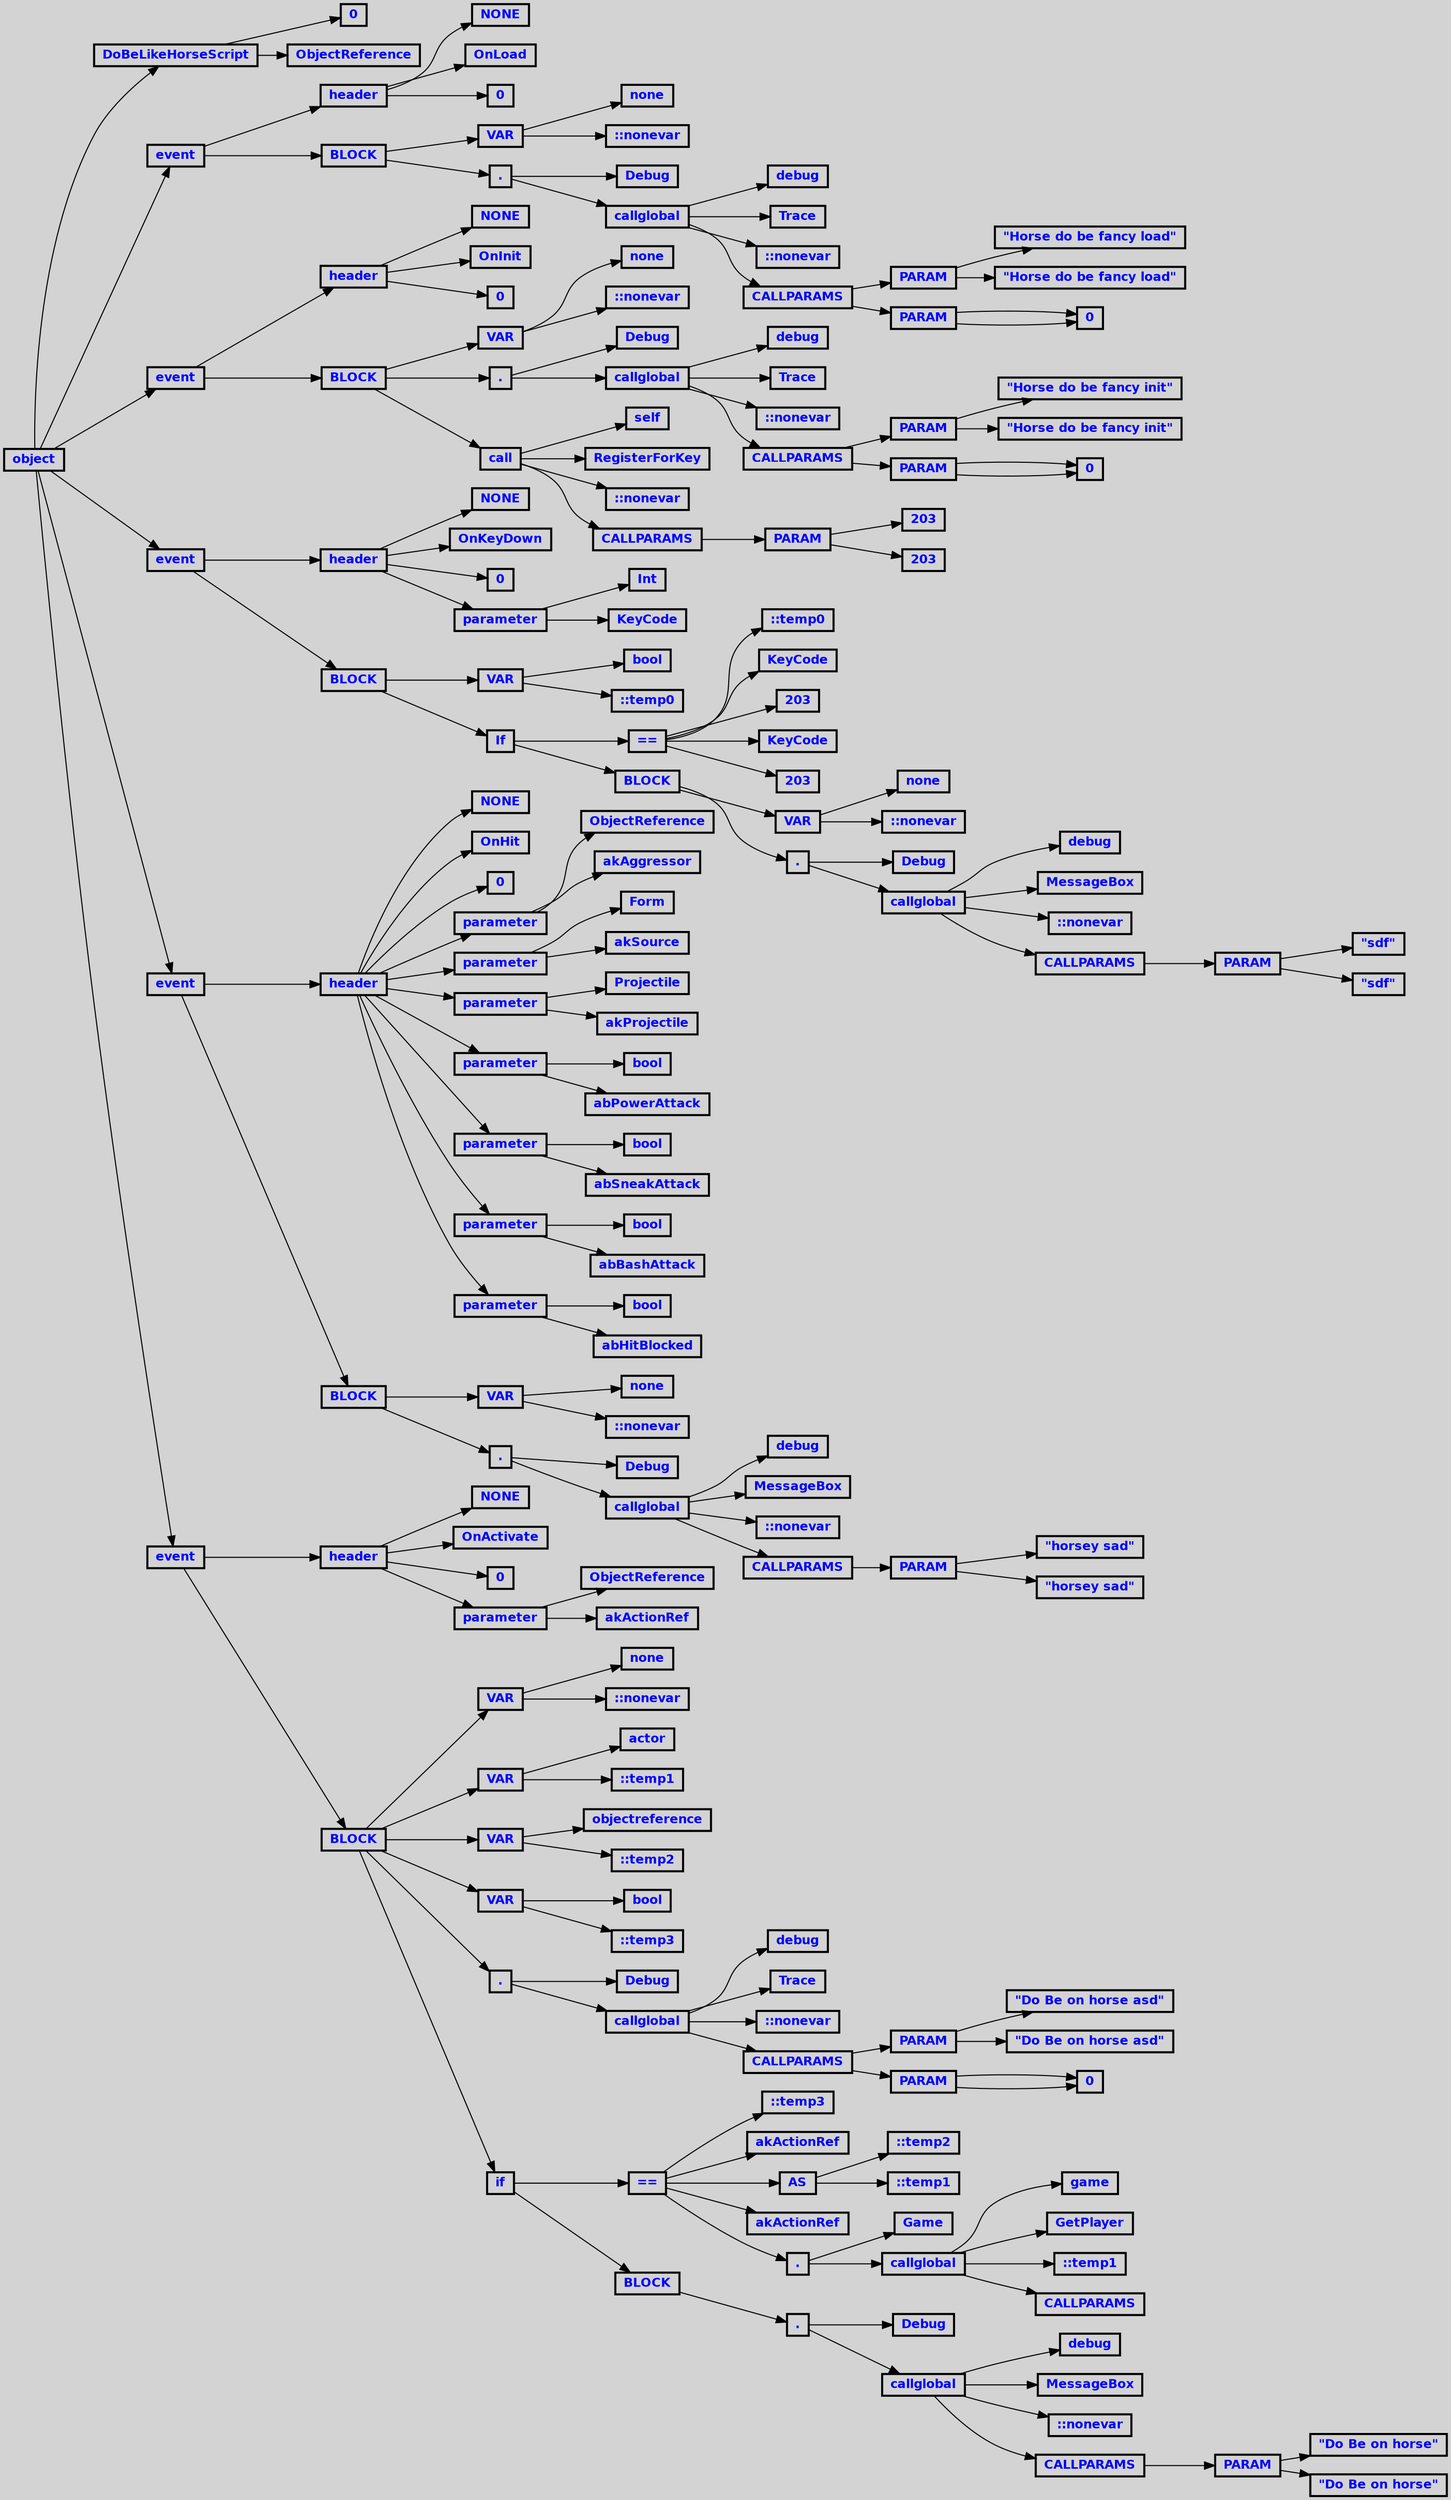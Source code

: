 digraph {
 ordering=out;
 ranksep=.4
 rankdir=LR
 bgcolor="lightgrey";
 node [shape=box, fixedsize=false, fontsize=12, fontname="Helvetica-bold", fontcolor="blue"
       width=.25, height=.25, color="black", style="bold"]
 n0 [label="object"];
 n1 [label="DoBeLikeHorseScript"];
 n1 [label="DoBeLikeHorseScript"];
 n2 [label="0"];
 n3 [label="ObjectReference"];
 n4 [label="event"];
 n4 [label="event"];
 n5 [label="header"];
 n5 [label="header"];
 n6 [label="NONE"];
 n7 [label="OnLoad"];
 n8 [label="0"];
 n9 [label="BLOCK"];
 n9 [label="BLOCK"];
 n10 [label="VAR"];
 n10 [label="VAR"];
 n11 [label="none"];
 n12 [label="::nonevar"];
 n13 [label="."];
 n13 [label="."];
 n14 [label="Debug"];
 n15 [label="callglobal"];
 n15 [label="callglobal"];
 n16 [label="debug"];
 n17 [label="Trace"];
 n18 [label="::nonevar"];
 n19 [label="CALLPARAMS"];
 n19 [label="CALLPARAMS"];
 n20 [label="PARAM"];
 n20 [label="PARAM"];
 n21 [label="\"Horse do be fancy load\""];
 n22 [label="\"Horse do be fancy load\""];
 n23 [label="PARAM"];
 n23 [label="PARAM"];
 n24 [label="0"];
 n24 [label="0"];
 n25 [label="event"];
 n25 [label="event"];
 n26 [label="header"];
 n26 [label="header"];
 n27 [label="NONE"];
 n28 [label="OnInit"];
 n29 [label="0"];
 n30 [label="BLOCK"];
 n30 [label="BLOCK"];
 n31 [label="VAR"];
 n31 [label="VAR"];
 n32 [label="none"];
 n33 [label="::nonevar"];
 n34 [label="."];
 n34 [label="."];
 n35 [label="Debug"];
 n36 [label="callglobal"];
 n36 [label="callglobal"];
 n37 [label="debug"];
 n38 [label="Trace"];
 n39 [label="::nonevar"];
 n40 [label="CALLPARAMS"];
 n40 [label="CALLPARAMS"];
 n41 [label="PARAM"];
 n41 [label="PARAM"];
 n42 [label="\"Horse do be fancy init\""];
 n43 [label="\"Horse do be fancy init\""];
 n44 [label="PARAM"];
 n44 [label="PARAM"];
 n45 [label="0"];
 n45 [label="0"];
 n46 [label="call"];
 n46 [label="call"];
 n47 [label="self"];
 n48 [label="RegisterForKey"];
 n49 [label="::nonevar"];
 n50 [label="CALLPARAMS"];
 n50 [label="CALLPARAMS"];
 n51 [label="PARAM"];
 n51 [label="PARAM"];
 n52 [label="203"];
 n53 [label="203"];
 n54 [label="event"];
 n54 [label="event"];
 n55 [label="header"];
 n55 [label="header"];
 n56 [label="NONE"];
 n57 [label="OnKeyDown"];
 n58 [label="0"];
 n59 [label="parameter"];
 n59 [label="parameter"];
 n60 [label="Int"];
 n61 [label="KeyCode"];
 n62 [label="BLOCK"];
 n62 [label="BLOCK"];
 n63 [label="VAR"];
 n63 [label="VAR"];
 n64 [label="bool"];
 n65 [label="::temp0"];
 n66 [label="If"];
 n66 [label="If"];
 n67 [label="=="];
 n67 [label="=="];
 n68 [label="::temp0"];
 n69 [label="KeyCode"];
 n70 [label="203"];
 n71 [label="KeyCode"];
 n72 [label="203"];
 n73 [label="BLOCK"];
 n73 [label="BLOCK"];
 n74 [label="VAR"];
 n74 [label="VAR"];
 n75 [label="none"];
 n76 [label="::nonevar"];
 n77 [label="."];
 n77 [label="."];
 n78 [label="Debug"];
 n79 [label="callglobal"];
 n79 [label="callglobal"];
 n80 [label="debug"];
 n81 [label="MessageBox"];
 n82 [label="::nonevar"];
 n83 [label="CALLPARAMS"];
 n83 [label="CALLPARAMS"];
 n84 [label="PARAM"];
 n84 [label="PARAM"];
 n85 [label="\"sdf\""];
 n86 [label="\"sdf\""];
 n87 [label="event"];
 n87 [label="event"];
 n88 [label="header"];
 n88 [label="header"];
 n89 [label="NONE"];
 n90 [label="OnHit"];
 n91 [label="0"];
 n92 [label="parameter"];
 n92 [label="parameter"];
 n93 [label="ObjectReference"];
 n94 [label="akAggressor"];
 n95 [label="parameter"];
 n95 [label="parameter"];
 n96 [label="Form"];
 n97 [label="akSource"];
 n98 [label="parameter"];
 n98 [label="parameter"];
 n99 [label="Projectile"];
 n100 [label="akProjectile"];
 n101 [label="parameter"];
 n101 [label="parameter"];
 n102 [label="bool"];
 n103 [label="abPowerAttack"];
 n104 [label="parameter"];
 n104 [label="parameter"];
 n105 [label="bool"];
 n106 [label="abSneakAttack"];
 n107 [label="parameter"];
 n107 [label="parameter"];
 n108 [label="bool"];
 n109 [label="abBashAttack"];
 n110 [label="parameter"];
 n110 [label="parameter"];
 n111 [label="bool"];
 n112 [label="abHitBlocked"];
 n113 [label="BLOCK"];
 n113 [label="BLOCK"];
 n114 [label="VAR"];
 n114 [label="VAR"];
 n115 [label="none"];
 n116 [label="::nonevar"];
 n117 [label="."];
 n117 [label="."];
 n118 [label="Debug"];
 n119 [label="callglobal"];
 n119 [label="callglobal"];
 n120 [label="debug"];
 n121 [label="MessageBox"];
 n122 [label="::nonevar"];
 n123 [label="CALLPARAMS"];
 n123 [label="CALLPARAMS"];
 n124 [label="PARAM"];
 n124 [label="PARAM"];
 n125 [label="\"horsey sad\""];
 n126 [label="\"horsey sad\""];
 n127 [label="event"];
 n127 [label="event"];
 n128 [label="header"];
 n128 [label="header"];
 n129 [label="NONE"];
 n130 [label="OnActivate"];
 n131 [label="0"];
 n132 [label="parameter"];
 n132 [label="parameter"];
 n133 [label="ObjectReference"];
 n134 [label="akActionRef"];
 n135 [label="BLOCK"];
 n135 [label="BLOCK"];
 n136 [label="VAR"];
 n136 [label="VAR"];
 n137 [label="none"];
 n138 [label="::nonevar"];
 n139 [label="VAR"];
 n139 [label="VAR"];
 n140 [label="actor"];
 n141 [label="::temp1"];
 n142 [label="VAR"];
 n142 [label="VAR"];
 n143 [label="objectreference"];
 n144 [label="::temp2"];
 n145 [label="VAR"];
 n145 [label="VAR"];
 n146 [label="bool"];
 n147 [label="::temp3"];
 n148 [label="."];
 n148 [label="."];
 n149 [label="Debug"];
 n150 [label="callglobal"];
 n150 [label="callglobal"];
 n151 [label="debug"];
 n152 [label="Trace"];
 n153 [label="::nonevar"];
 n154 [label="CALLPARAMS"];
 n154 [label="CALLPARAMS"];
 n155 [label="PARAM"];
 n155 [label="PARAM"];
 n156 [label="\"Do Be on horse asd\""];
 n157 [label="\"Do Be on horse asd\""];
 n158 [label="PARAM"];
 n158 [label="PARAM"];
 n159 [label="0"];
 n159 [label="0"];
 n160 [label="if"];
 n160 [label="if"];
 n161 [label="=="];
 n161 [label="=="];
 n162 [label="::temp3"];
 n163 [label="akActionRef"];
 n164 [label="AS"];
 n164 [label="AS"];
 n165 [label="::temp2"];
 n166 [label="::temp1"];
 n167 [label="akActionRef"];
 n168 [label="."];
 n168 [label="."];
 n169 [label="Game"];
 n170 [label="callglobal"];
 n170 [label="callglobal"];
 n171 [label="game"];
 n172 [label="GetPlayer"];
 n173 [label="::temp1"];
 n174 [label="CALLPARAMS"];
 n175 [label="BLOCK"];
 n175 [label="BLOCK"];
 n176 [label="."];
 n176 [label="."];
 n177 [label="Debug"];
 n178 [label="callglobal"];
 n178 [label="callglobal"];
 n179 [label="debug"];
 n180 [label="MessageBox"];
 n181 [label="::nonevar"];
 n182 [label="CALLPARAMS"];
 n182 [label="CALLPARAMS"];
 n183 [label="PARAM"];
 n183 [label="PARAM"];
 n184 [label="\"Do Be on horse\""];
 n185 [label="\"Do Be on horse\""];

 n0 -> n1 // "object" -> "DoBeLikeHorseScript"
 n1 -> n2 // "DoBeLikeHorseScript" -> "0"
 n1 -> n3 // "DoBeLikeHorseScript" -> "ObjectReference"
 n0 -> n4 // "object" -> "event"
 n4 -> n5 // "event" -> "header"
 n5 -> n6 // "header" -> "NONE"
 n5 -> n7 // "header" -> "OnLoad"
 n5 -> n8 // "header" -> "0"
 n4 -> n9 // "event" -> "BLOCK"
 n9 -> n10 // "BLOCK" -> "VAR"
 n10 -> n11 // "VAR" -> "none"
 n10 -> n12 // "VAR" -> "::nonevar"
 n9 -> n13 // "BLOCK" -> "."
 n13 -> n14 // "." -> "Debug"
 n13 -> n15 // "." -> "callglobal"
 n15 -> n16 // "callglobal" -> "debug"
 n15 -> n17 // "callglobal" -> "Trace"
 n15 -> n18 // "callglobal" -> "::nonevar"
 n15 -> n19 // "callglobal" -> "CALLPARAMS"
 n19 -> n20 // "CALLPARAMS" -> "PARAM"
 n20 -> n21 // "PARAM" -> ""Horse do be fancy load""
 n20 -> n22 // "PARAM" -> ""Horse do be fancy load""
 n19 -> n23 // "CALLPARAMS" -> "PARAM"
 n23 -> n24 // "PARAM" -> "0"
 n23 -> n24 // "PARAM" -> "0"
 n0 -> n25 // "object" -> "event"
 n25 -> n26 // "event" -> "header"
 n26 -> n27 // "header" -> "NONE"
 n26 -> n28 // "header" -> "OnInit"
 n26 -> n29 // "header" -> "0"
 n25 -> n30 // "event" -> "BLOCK"
 n30 -> n31 // "BLOCK" -> "VAR"
 n31 -> n32 // "VAR" -> "none"
 n31 -> n33 // "VAR" -> "::nonevar"
 n30 -> n34 // "BLOCK" -> "."
 n34 -> n35 // "." -> "Debug"
 n34 -> n36 // "." -> "callglobal"
 n36 -> n37 // "callglobal" -> "debug"
 n36 -> n38 // "callglobal" -> "Trace"
 n36 -> n39 // "callglobal" -> "::nonevar"
 n36 -> n40 // "callglobal" -> "CALLPARAMS"
 n40 -> n41 // "CALLPARAMS" -> "PARAM"
 n41 -> n42 // "PARAM" -> ""Horse do be fancy init""
 n41 -> n43 // "PARAM" -> ""Horse do be fancy init""
 n40 -> n44 // "CALLPARAMS" -> "PARAM"
 n44 -> n45 // "PARAM" -> "0"
 n44 -> n45 // "PARAM" -> "0"
 n30 -> n46 // "BLOCK" -> "call"
 n46 -> n47 // "call" -> "self"
 n46 -> n48 // "call" -> "RegisterForKey"
 n46 -> n49 // "call" -> "::nonevar"
 n46 -> n50 // "call" -> "CALLPARAMS"
 n50 -> n51 // "CALLPARAMS" -> "PARAM"
 n51 -> n52 // "PARAM" -> "203"
 n51 -> n53 // "PARAM" -> "203"
 n0 -> n54 // "object" -> "event"
 n54 -> n55 // "event" -> "header"
 n55 -> n56 // "header" -> "NONE"
 n55 -> n57 // "header" -> "OnKeyDown"
 n55 -> n58 // "header" -> "0"
 n55 -> n59 // "header" -> "parameter"
 n59 -> n60 // "parameter" -> "Int"
 n59 -> n61 // "parameter" -> "KeyCode"
 n54 -> n62 // "event" -> "BLOCK"
 n62 -> n63 // "BLOCK" -> "VAR"
 n63 -> n64 // "VAR" -> "bool"
 n63 -> n65 // "VAR" -> "::temp0"
 n62 -> n66 // "BLOCK" -> "If"
 n66 -> n67 // "If" -> "=="
 n67 -> n68 // "==" -> "::temp0"
 n67 -> n69 // "==" -> "KeyCode"
 n67 -> n70 // "==" -> "203"
 n67 -> n71 // "==" -> "KeyCode"
 n67 -> n72 // "==" -> "203"
 n66 -> n73 // "If" -> "BLOCK"
 n73 -> n74 // "BLOCK" -> "VAR"
 n74 -> n75 // "VAR" -> "none"
 n74 -> n76 // "VAR" -> "::nonevar"
 n73 -> n77 // "BLOCK" -> "."
 n77 -> n78 // "." -> "Debug"
 n77 -> n79 // "." -> "callglobal"
 n79 -> n80 // "callglobal" -> "debug"
 n79 -> n81 // "callglobal" -> "MessageBox"
 n79 -> n82 // "callglobal" -> "::nonevar"
 n79 -> n83 // "callglobal" -> "CALLPARAMS"
 n83 -> n84 // "CALLPARAMS" -> "PARAM"
 n84 -> n85 // "PARAM" -> ""sdf""
 n84 -> n86 // "PARAM" -> ""sdf""
 n0 -> n87 // "object" -> "event"
 n87 -> n88 // "event" -> "header"
 n88 -> n89 // "header" -> "NONE"
 n88 -> n90 // "header" -> "OnHit"
 n88 -> n91 // "header" -> "0"
 n88 -> n92 // "header" -> "parameter"
 n92 -> n93 // "parameter" -> "ObjectReference"
 n92 -> n94 // "parameter" -> "akAggressor"
 n88 -> n95 // "header" -> "parameter"
 n95 -> n96 // "parameter" -> "Form"
 n95 -> n97 // "parameter" -> "akSource"
 n88 -> n98 // "header" -> "parameter"
 n98 -> n99 // "parameter" -> "Projectile"
 n98 -> n100 // "parameter" -> "akProjectile"
 n88 -> n101 // "header" -> "parameter"
 n101 -> n102 // "parameter" -> "bool"
 n101 -> n103 // "parameter" -> "abPowerAttack"
 n88 -> n104 // "header" -> "parameter"
 n104 -> n105 // "parameter" -> "bool"
 n104 -> n106 // "parameter" -> "abSneakAttack"
 n88 -> n107 // "header" -> "parameter"
 n107 -> n108 // "parameter" -> "bool"
 n107 -> n109 // "parameter" -> "abBashAttack"
 n88 -> n110 // "header" -> "parameter"
 n110 -> n111 // "parameter" -> "bool"
 n110 -> n112 // "parameter" -> "abHitBlocked"
 n87 -> n113 // "event" -> "BLOCK"
 n113 -> n114 // "BLOCK" -> "VAR"
 n114 -> n115 // "VAR" -> "none"
 n114 -> n116 // "VAR" -> "::nonevar"
 n113 -> n117 // "BLOCK" -> "."
 n117 -> n118 // "." -> "Debug"
 n117 -> n119 // "." -> "callglobal"
 n119 -> n120 // "callglobal" -> "debug"
 n119 -> n121 // "callglobal" -> "MessageBox"
 n119 -> n122 // "callglobal" -> "::nonevar"
 n119 -> n123 // "callglobal" -> "CALLPARAMS"
 n123 -> n124 // "CALLPARAMS" -> "PARAM"
 n124 -> n125 // "PARAM" -> ""horsey sad""
 n124 -> n126 // "PARAM" -> ""horsey sad""
 n0 -> n127 // "object" -> "event"
 n127 -> n128 // "event" -> "header"
 n128 -> n129 // "header" -> "NONE"
 n128 -> n130 // "header" -> "OnActivate"
 n128 -> n131 // "header" -> "0"
 n128 -> n132 // "header" -> "parameter"
 n132 -> n133 // "parameter" -> "ObjectReference"
 n132 -> n134 // "parameter" -> "akActionRef"
 n127 -> n135 // "event" -> "BLOCK"
 n135 -> n136 // "BLOCK" -> "VAR"
 n136 -> n137 // "VAR" -> "none"
 n136 -> n138 // "VAR" -> "::nonevar"
 n135 -> n139 // "BLOCK" -> "VAR"
 n139 -> n140 // "VAR" -> "actor"
 n139 -> n141 // "VAR" -> "::temp1"
 n135 -> n142 // "BLOCK" -> "VAR"
 n142 -> n143 // "VAR" -> "objectreference"
 n142 -> n144 // "VAR" -> "::temp2"
 n135 -> n145 // "BLOCK" -> "VAR"
 n145 -> n146 // "VAR" -> "bool"
 n145 -> n147 // "VAR" -> "::temp3"
 n135 -> n148 // "BLOCK" -> "."
 n148 -> n149 // "." -> "Debug"
 n148 -> n150 // "." -> "callglobal"
 n150 -> n151 // "callglobal" -> "debug"
 n150 -> n152 // "callglobal" -> "Trace"
 n150 -> n153 // "callglobal" -> "::nonevar"
 n150 -> n154 // "callglobal" -> "CALLPARAMS"
 n154 -> n155 // "CALLPARAMS" -> "PARAM"
 n155 -> n156 // "PARAM" -> ""Do Be on horse asd""
 n155 -> n157 // "PARAM" -> ""Do Be on horse asd""
 n154 -> n158 // "CALLPARAMS" -> "PARAM"
 n158 -> n159 // "PARAM" -> "0"
 n158 -> n159 // "PARAM" -> "0"
 n135 -> n160 // "BLOCK" -> "if"
 n160 -> n161 // "if" -> "=="
 n161 -> n162 // "==" -> "::temp3"
 n161 -> n163 // "==" -> "akActionRef"
 n161 -> n164 // "==" -> "AS"
 n164 -> n165 // "AS" -> "::temp2"
 n164 -> n166 // "AS" -> "::temp1"
 n161 -> n167 // "==" -> "akActionRef"
 n161 -> n168 // "==" -> "."
 n168 -> n169 // "." -> "Game"
 n168 -> n170 // "." -> "callglobal"
 n170 -> n171 // "callglobal" -> "game"
 n170 -> n172 // "callglobal" -> "GetPlayer"
 n170 -> n173 // "callglobal" -> "::temp1"
 n170 -> n174 // "callglobal" -> "CALLPARAMS"
 n160 -> n175 // "if" -> "BLOCK"
 n175 -> n176 // "BLOCK" -> "."
 n176 -> n177 // "." -> "Debug"
 n176 -> n178 // "." -> "callglobal"
 n178 -> n179 // "callglobal" -> "debug"
 n178 -> n180 // "callglobal" -> "MessageBox"
 n178 -> n181 // "callglobal" -> "::nonevar"
 n178 -> n182 // "callglobal" -> "CALLPARAMS"
 n182 -> n183 // "CALLPARAMS" -> "PARAM"
 n183 -> n184 // "PARAM" -> ""Do Be on horse""
 n183 -> n185 // "PARAM" -> ""Do Be on horse""

}

